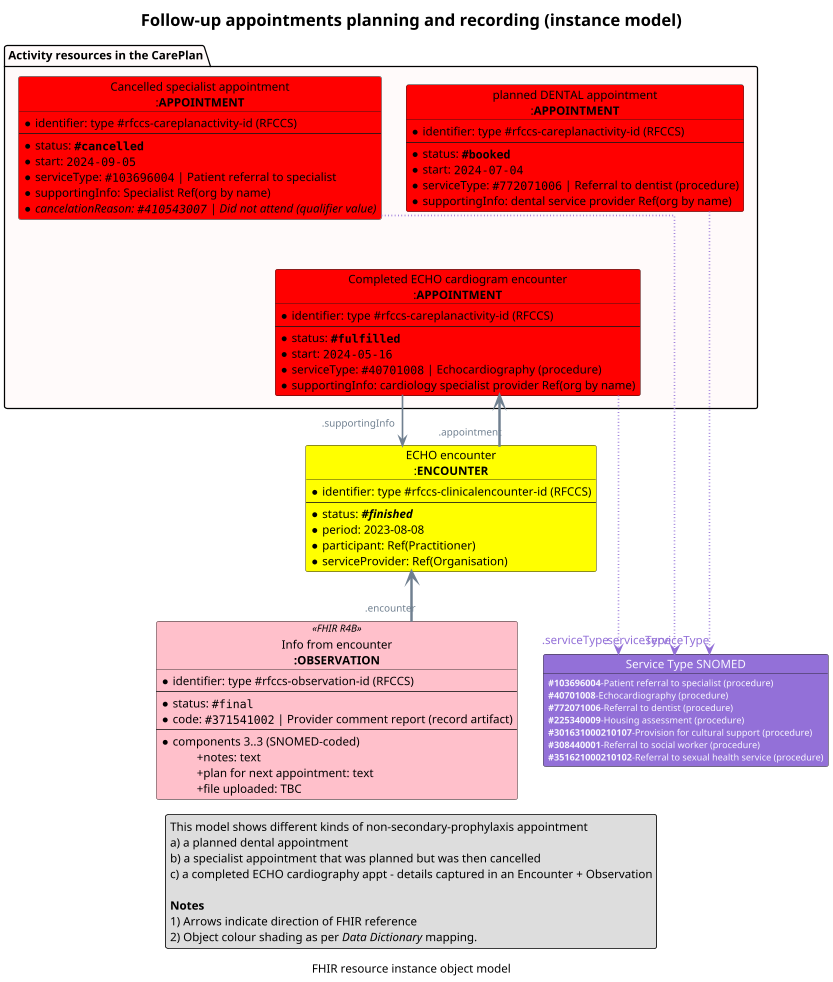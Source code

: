 @startuml obj-FHIR-otherencounters-planandrecord

top to bottom direction
skinparam dpi 200
allow_mixing
scale 400 width

skinparam ActivityDiamondBackgroundColor #RoyalBlue
skinparam ArrowColor #SlateGrey   
skinparam ArrowFontColor #RoyalBlue
skinparam ArrowFontColor #SlateGrey  
skinparam ArrowFontSize 12
skinparam ArrowMessageAlignment left
skinparam BoxPadding 10
skinparam linetype ortho
skinparam nodesep 30
skinparam ranksep 60
skinparam roundcorner 5
skinparam sequenceArrowThickness 2
skinparam TitleFontSize 20

caption FHIR resource instance object model

!procedure $Coding($Alias,$System,$Code,$Display)
  object "<color:GhostWhite>$System" as $Alias #MediumPurple {
    <color:GhostWhite><size:11>**$Code**-$Display
  }
!endprocedure

!procedure $Quantity($Alias,$Quantity,$Value,$Unit)
  object "<color:GhostWhite><size:12>$Quantity</color>" as $Alias #DimGrey {
    <color:GhostWhite><size:11>**$Value** ""$Unit""
  }
!endprocedure

!procedure $ObjectDiagramLegendWithNote($heading,$noteline)
  legend bottom
    **$heading**
    $noteline
  endlegend
!endprocedure

' ******** ******** ******** ******** ******** ******** ******** ******** 
title "Follow-up appointments planning and recording (instance model)"

package "Activity resources in the CarePlan" as Activities #Snow { 
  
  'object "secondary prophylaxis\nmedication planning" as PLAN_BENZA_2023 #LightSalmon

  object "planned DENTAL appointment\n:**APPOINTMENT**" as FUTURE_APPT #Red {
    *identifier: type #rfccs-careplanactivity-id (RFCCS)
    ---
    * status: ""**#booked**""
    * start: ""2024-07-04""
    * serviceType: ""#772071006"" | Referral to dentist (procedure)
    * supportingInfo: dental service provider Ref(org by name)
  }

  object "Cancelled specialist appointment\n:**APPOINTMENT**" as CANNED_APPT #Red {
    *identifier: type #rfccs-careplanactivity-id (RFCCS)
    ---
    * status: ""**#cancelled**""
    * start: ""2024-09-05""
    * serviceType: ""#103696004"" | Patient referral to specialist
    * supportingInfo: Specialist Ref(org by name)
    * //cancelationReason: ""#410543007"" | Did not attend (qualifier value)//
  }


  object "Completed ECHO cardiogram encounter\n:**APPOINTMENT**" as APPT1 #Red {
    *identifier: type #rfccs-careplanactivity-id (RFCCS)
    ---
    * status: ""**#fulfilled**""
    * start: ""2024-05-16""
    * serviceType: ""#40701008"" | Echocardiography (procedure)
    * supportingInfo: cardiology specialist provider Ref(org by name)
  }
  
  'arrange activities in box
  FUTURE_APPT -[hidden]d- APPT1

}

object "ECHO encounter\n:**ENCOUNTER**" as ECHO #yellow {
  *identifier: type #rfccs-clinicalencounter-id (RFCCS)
  ---
  * status: //**#finished**//
  * period: 2023-08-08
  * participant: Ref(Practitioner)
  * serviceProvider: Ref(Organisation)
}


object "Info from encounter\n**:OBSERVATION**" as OBS <<FHIR R4B>> #Pink {
  *identifier: type #rfccs-observation-id (RFCCS)
  ---
  * status: ""#final""
  * code: ""#371541002"" | Provider comment report (record artifact)
  ---
  * components 3..3 (SNOMED-coded)
  \t+notes: text
  \t+plan for next appointment: text
  \t+file uploaded: TBC
}


$Coding(ServiceType,"Service Type SNOMED","#103696004","Patient referral to specialist (procedure)")
$Coding(ServiceType,"Service Type SNOMED","#40701008","Echocardiography (procedure)")
$Coding(ServiceType,"Service Type SNOMED","#772071006","Referral to dentist (procedure)")
$Coding(ServiceType,"Service Type SNOMED","#225340009","Housing assessment (procedure)")
$Coding(ServiceType,"Service Type SNOMED","#301631000210107","Provision for cultural support (procedure)")
$Coding(ServiceType,"Service Type SNOMED","#308440001","Referral to social worker (procedure)")
$Coding(ServiceType,"Service Type SNOMED","#351621000210102","Referral to sexual health service (procedure)")

' positioning

' connectors
APPT1 "\n.supportingInfo" -d-> ECHO

APPT1 -[#MediumPurple,dotted]--> "<color:MediumPurple><size:14>.serviceType" ServiceType
FUTURE_APPT -[#MediumPurple,dotted]r-> "<color:MediumPurple><size:14>.serviceType" ServiceType
CANNED_APPT -[#MediumPurple,dotted,norank]r-> "<color:MediumPurple><size:14>.serviceType" ServiceType

ECHO ".appointment" -[thickness=3]u-> APPT1
OBS ".encounter" -[thickness=3]u-> ECHO


legend bottom
  This model shows different kinds of non-secondary-prophylaxis appointment
  a) a planned dental appointment
  b) a specialist appointment that was planned but was then cancelled
  c) a completed ECHO cardiography appt - details captured in an Encounter + Observation

  **Notes**
  1) Arrows indicate direction of FHIR reference
  2) Object colour shading as per //Data Dictionary// mapping.
endlegend


@enduml